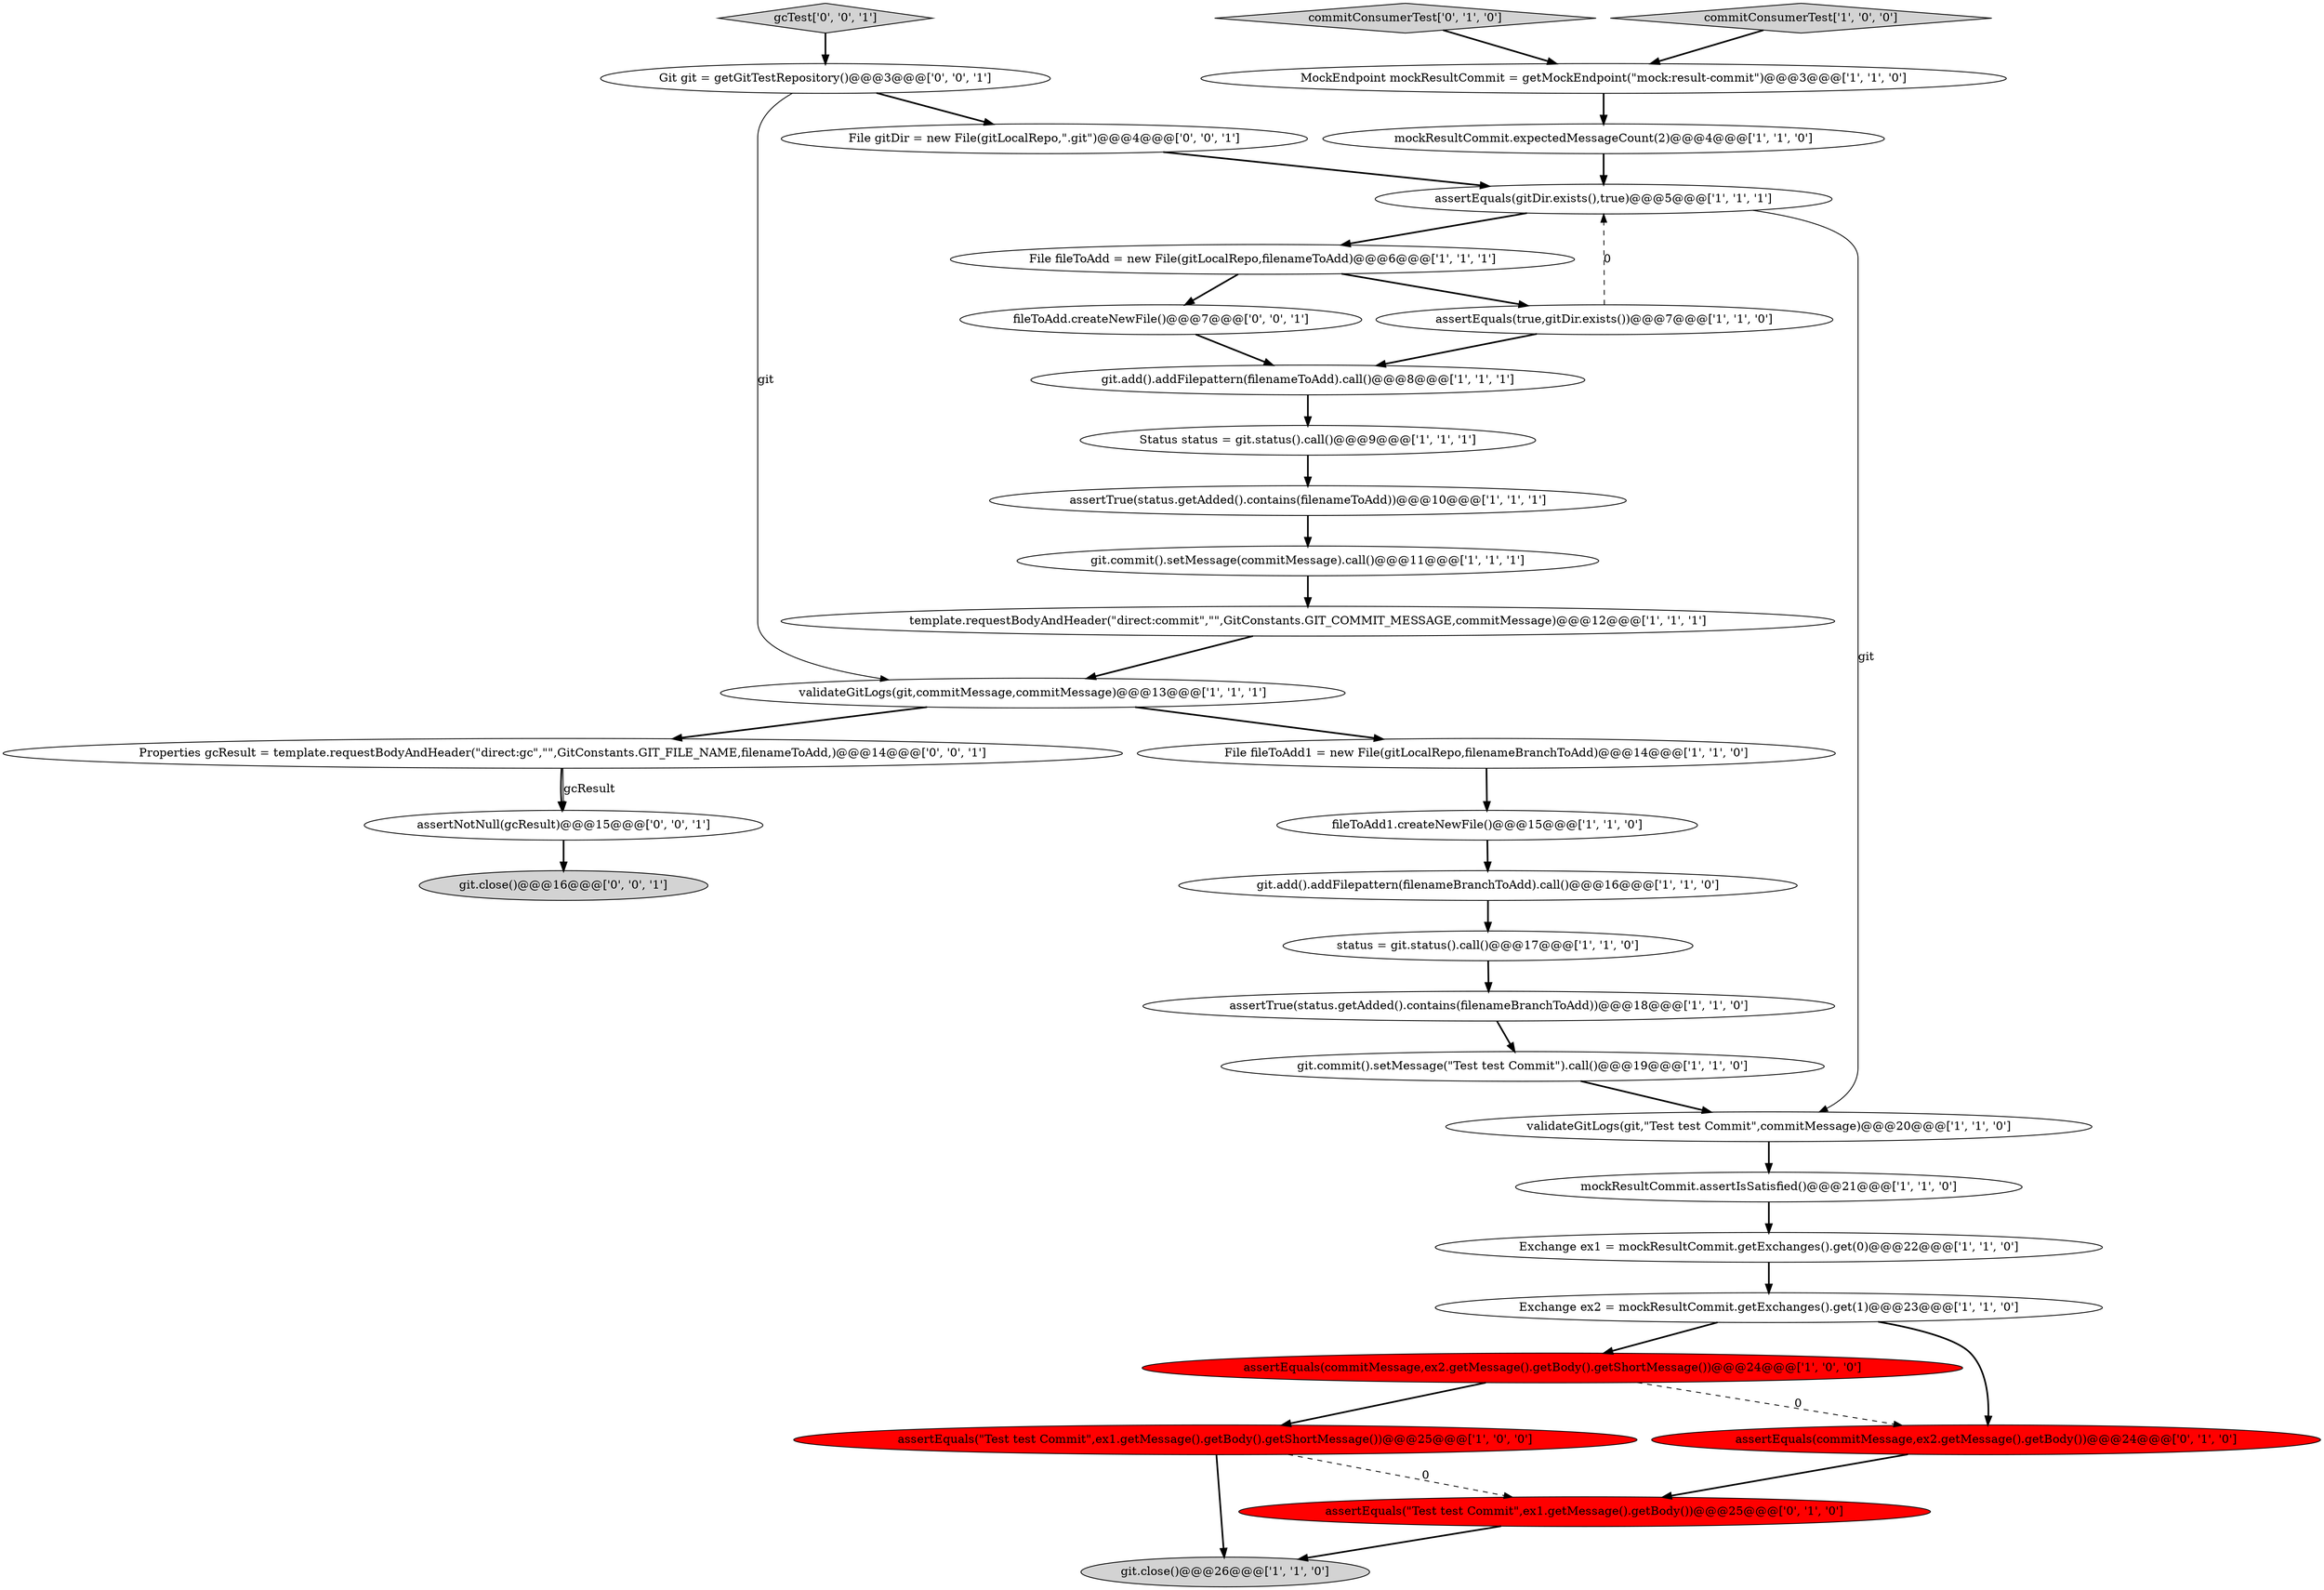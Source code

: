 digraph {
2 [style = filled, label = "mockResultCommit.assertIsSatisfied()@@@21@@@['1', '1', '0']", fillcolor = white, shape = ellipse image = "AAA0AAABBB1BBB"];
19 [style = filled, label = "git.add().addFilepattern(filenameToAdd).call()@@@8@@@['1', '1', '1']", fillcolor = white, shape = ellipse image = "AAA0AAABBB1BBB"];
10 [style = filled, label = "assertEquals(true,gitDir.exists())@@@7@@@['1', '1', '0']", fillcolor = white, shape = ellipse image = "AAA0AAABBB1BBB"];
1 [style = filled, label = "git.add().addFilepattern(filenameBranchToAdd).call()@@@16@@@['1', '1', '0']", fillcolor = white, shape = ellipse image = "AAA0AAABBB1BBB"];
6 [style = filled, label = "Exchange ex2 = mockResultCommit.getExchanges().get(1)@@@23@@@['1', '1', '0']", fillcolor = white, shape = ellipse image = "AAA0AAABBB1BBB"];
15 [style = filled, label = "assertEquals(\"Test test Commit\",ex1.getMessage().getBody().getShortMessage())@@@25@@@['1', '0', '0']", fillcolor = red, shape = ellipse image = "AAA1AAABBB1BBB"];
30 [style = filled, label = "assertNotNull(gcResult)@@@15@@@['0', '0', '1']", fillcolor = white, shape = ellipse image = "AAA0AAABBB3BBB"];
9 [style = filled, label = "assertEquals(commitMessage,ex2.getMessage().getBody().getShortMessage())@@@24@@@['1', '0', '0']", fillcolor = red, shape = ellipse image = "AAA1AAABBB1BBB"];
22 [style = filled, label = "commitConsumerTest['1', '0', '0']", fillcolor = lightgray, shape = diamond image = "AAA0AAABBB1BBB"];
26 [style = filled, label = "assertEquals(\"Test test Commit\",ex1.getMessage().getBody())@@@25@@@['0', '1', '0']", fillcolor = red, shape = ellipse image = "AAA1AAABBB2BBB"];
8 [style = filled, label = "template.requestBodyAndHeader(\"direct:commit\",\"\",GitConstants.GIT_COMMIT_MESSAGE,commitMessage)@@@12@@@['1', '1', '1']", fillcolor = white, shape = ellipse image = "AAA0AAABBB1BBB"];
18 [style = filled, label = "fileToAdd1.createNewFile()@@@15@@@['1', '1', '0']", fillcolor = white, shape = ellipse image = "AAA0AAABBB1BBB"];
16 [style = filled, label = "status = git.status().call()@@@17@@@['1', '1', '0']", fillcolor = white, shape = ellipse image = "AAA0AAABBB1BBB"];
17 [style = filled, label = "git.close()@@@26@@@['1', '1', '0']", fillcolor = lightgray, shape = ellipse image = "AAA0AAABBB1BBB"];
23 [style = filled, label = "assertTrue(status.getAdded().contains(filenameBranchToAdd))@@@18@@@['1', '1', '0']", fillcolor = white, shape = ellipse image = "AAA0AAABBB1BBB"];
25 [style = filled, label = "commitConsumerTest['0', '1', '0']", fillcolor = lightgray, shape = diamond image = "AAA0AAABBB2BBB"];
12 [style = filled, label = "Exchange ex1 = mockResultCommit.getExchanges().get(0)@@@22@@@['1', '1', '0']", fillcolor = white, shape = ellipse image = "AAA0AAABBB1BBB"];
5 [style = filled, label = "Status status = git.status().call()@@@9@@@['1', '1', '1']", fillcolor = white, shape = ellipse image = "AAA0AAABBB1BBB"];
3 [style = filled, label = "mockResultCommit.expectedMessageCount(2)@@@4@@@['1', '1', '0']", fillcolor = white, shape = ellipse image = "AAA0AAABBB1BBB"];
29 [style = filled, label = "File gitDir = new File(gitLocalRepo,\".git\")@@@4@@@['0', '0', '1']", fillcolor = white, shape = ellipse image = "AAA0AAABBB3BBB"];
4 [style = filled, label = "git.commit().setMessage(commitMessage).call()@@@11@@@['1', '1', '1']", fillcolor = white, shape = ellipse image = "AAA0AAABBB1BBB"];
11 [style = filled, label = "File fileToAdd1 = new File(gitLocalRepo,filenameBranchToAdd)@@@14@@@['1', '1', '0']", fillcolor = white, shape = ellipse image = "AAA0AAABBB1BBB"];
31 [style = filled, label = "gcTest['0', '0', '1']", fillcolor = lightgray, shape = diamond image = "AAA0AAABBB3BBB"];
32 [style = filled, label = "fileToAdd.createNewFile()@@@7@@@['0', '0', '1']", fillcolor = white, shape = ellipse image = "AAA0AAABBB3BBB"];
14 [style = filled, label = "assertTrue(status.getAdded().contains(filenameToAdd))@@@10@@@['1', '1', '1']", fillcolor = white, shape = ellipse image = "AAA0AAABBB1BBB"];
33 [style = filled, label = "git.close()@@@16@@@['0', '0', '1']", fillcolor = lightgray, shape = ellipse image = "AAA0AAABBB3BBB"];
13 [style = filled, label = "assertEquals(gitDir.exists(),true)@@@5@@@['1', '1', '1']", fillcolor = white, shape = ellipse image = "AAA0AAABBB1BBB"];
7 [style = filled, label = "validateGitLogs(git,\"Test test Commit\",commitMessage)@@@20@@@['1', '1', '0']", fillcolor = white, shape = ellipse image = "AAA0AAABBB1BBB"];
20 [style = filled, label = "validateGitLogs(git,commitMessage,commitMessage)@@@13@@@['1', '1', '1']", fillcolor = white, shape = ellipse image = "AAA0AAABBB1BBB"];
27 [style = filled, label = "assertEquals(commitMessage,ex2.getMessage().getBody())@@@24@@@['0', '1', '0']", fillcolor = red, shape = ellipse image = "AAA1AAABBB2BBB"];
21 [style = filled, label = "git.commit().setMessage(\"Test test Commit\").call()@@@19@@@['1', '1', '0']", fillcolor = white, shape = ellipse image = "AAA0AAABBB1BBB"];
34 [style = filled, label = "Properties gcResult = template.requestBodyAndHeader(\"direct:gc\",\"\",GitConstants.GIT_FILE_NAME,filenameToAdd,)@@@14@@@['0', '0', '1']", fillcolor = white, shape = ellipse image = "AAA0AAABBB3BBB"];
24 [style = filled, label = "MockEndpoint mockResultCommit = getMockEndpoint(\"mock:result-commit\")@@@3@@@['1', '1', '0']", fillcolor = white, shape = ellipse image = "AAA0AAABBB1BBB"];
0 [style = filled, label = "File fileToAdd = new File(gitLocalRepo,filenameToAdd)@@@6@@@['1', '1', '1']", fillcolor = white, shape = ellipse image = "AAA0AAABBB1BBB"];
28 [style = filled, label = "Git git = getGitTestRepository()@@@3@@@['0', '0', '1']", fillcolor = white, shape = ellipse image = "AAA0AAABBB3BBB"];
28->29 [style = bold, label=""];
30->33 [style = bold, label=""];
26->17 [style = bold, label=""];
20->34 [style = bold, label=""];
10->19 [style = bold, label=""];
9->27 [style = dashed, label="0"];
34->30 [style = solid, label="gcResult"];
16->23 [style = bold, label=""];
5->14 [style = bold, label=""];
32->19 [style = bold, label=""];
10->13 [style = dashed, label="0"];
28->20 [style = solid, label="git"];
12->6 [style = bold, label=""];
34->30 [style = bold, label=""];
11->18 [style = bold, label=""];
2->12 [style = bold, label=""];
19->5 [style = bold, label=""];
6->27 [style = bold, label=""];
25->24 [style = bold, label=""];
15->17 [style = bold, label=""];
0->10 [style = bold, label=""];
14->4 [style = bold, label=""];
8->20 [style = bold, label=""];
18->1 [style = bold, label=""];
23->21 [style = bold, label=""];
1->16 [style = bold, label=""];
7->2 [style = bold, label=""];
9->15 [style = bold, label=""];
15->26 [style = dashed, label="0"];
3->13 [style = bold, label=""];
21->7 [style = bold, label=""];
4->8 [style = bold, label=""];
31->28 [style = bold, label=""];
22->24 [style = bold, label=""];
0->32 [style = bold, label=""];
6->9 [style = bold, label=""];
13->7 [style = solid, label="git"];
24->3 [style = bold, label=""];
13->0 [style = bold, label=""];
20->11 [style = bold, label=""];
27->26 [style = bold, label=""];
29->13 [style = bold, label=""];
}
